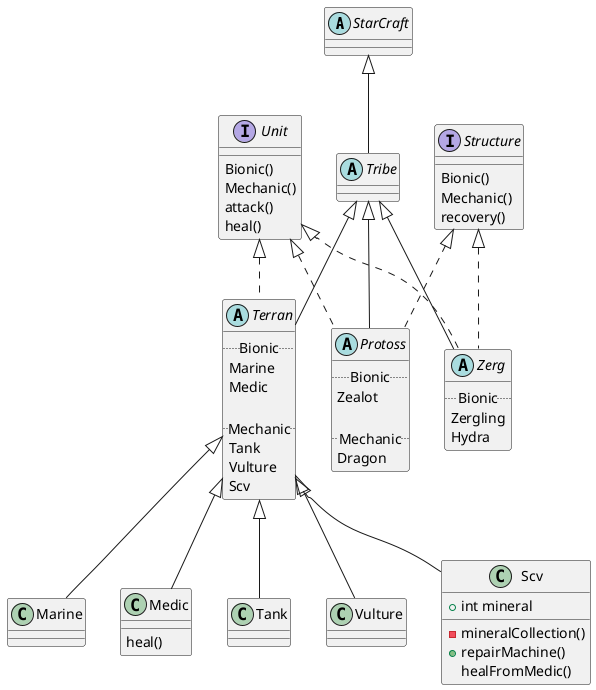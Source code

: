@startuml

abstract class StarCraft {}

abstract class Tribe extends StarCraft {}

interface Unit {
Bionic()
Mechanic()
attack()
heal()
}

interface Structure {
Bionic()
Mechanic()
recovery()
}

'테란
abstract class Terran extends Tribe implements Unit {
..Bionic..
Marine
Medic

..Mechanic..
Tank
Vulture
Scv
}

class Marine extends Terran {}
class Medic extends Terran {
heal()
}
class Tank extends Terran {}
class Vulture extends Terran {}

class Scv extends Terran {
+ int mineral
- mineralCollection()
+ repairMachine()
healFromMedic()
}

'저그
abstract class Zerg extends Tribe implements Unit, Structure {
..Bionic..
Zergling
Hydra
}

'프로토스
abstract class Protoss extends Tribe implements Unit, Structure {
..Bionic..
Zealot

..Mechanic..
Dragon
}

@enduml